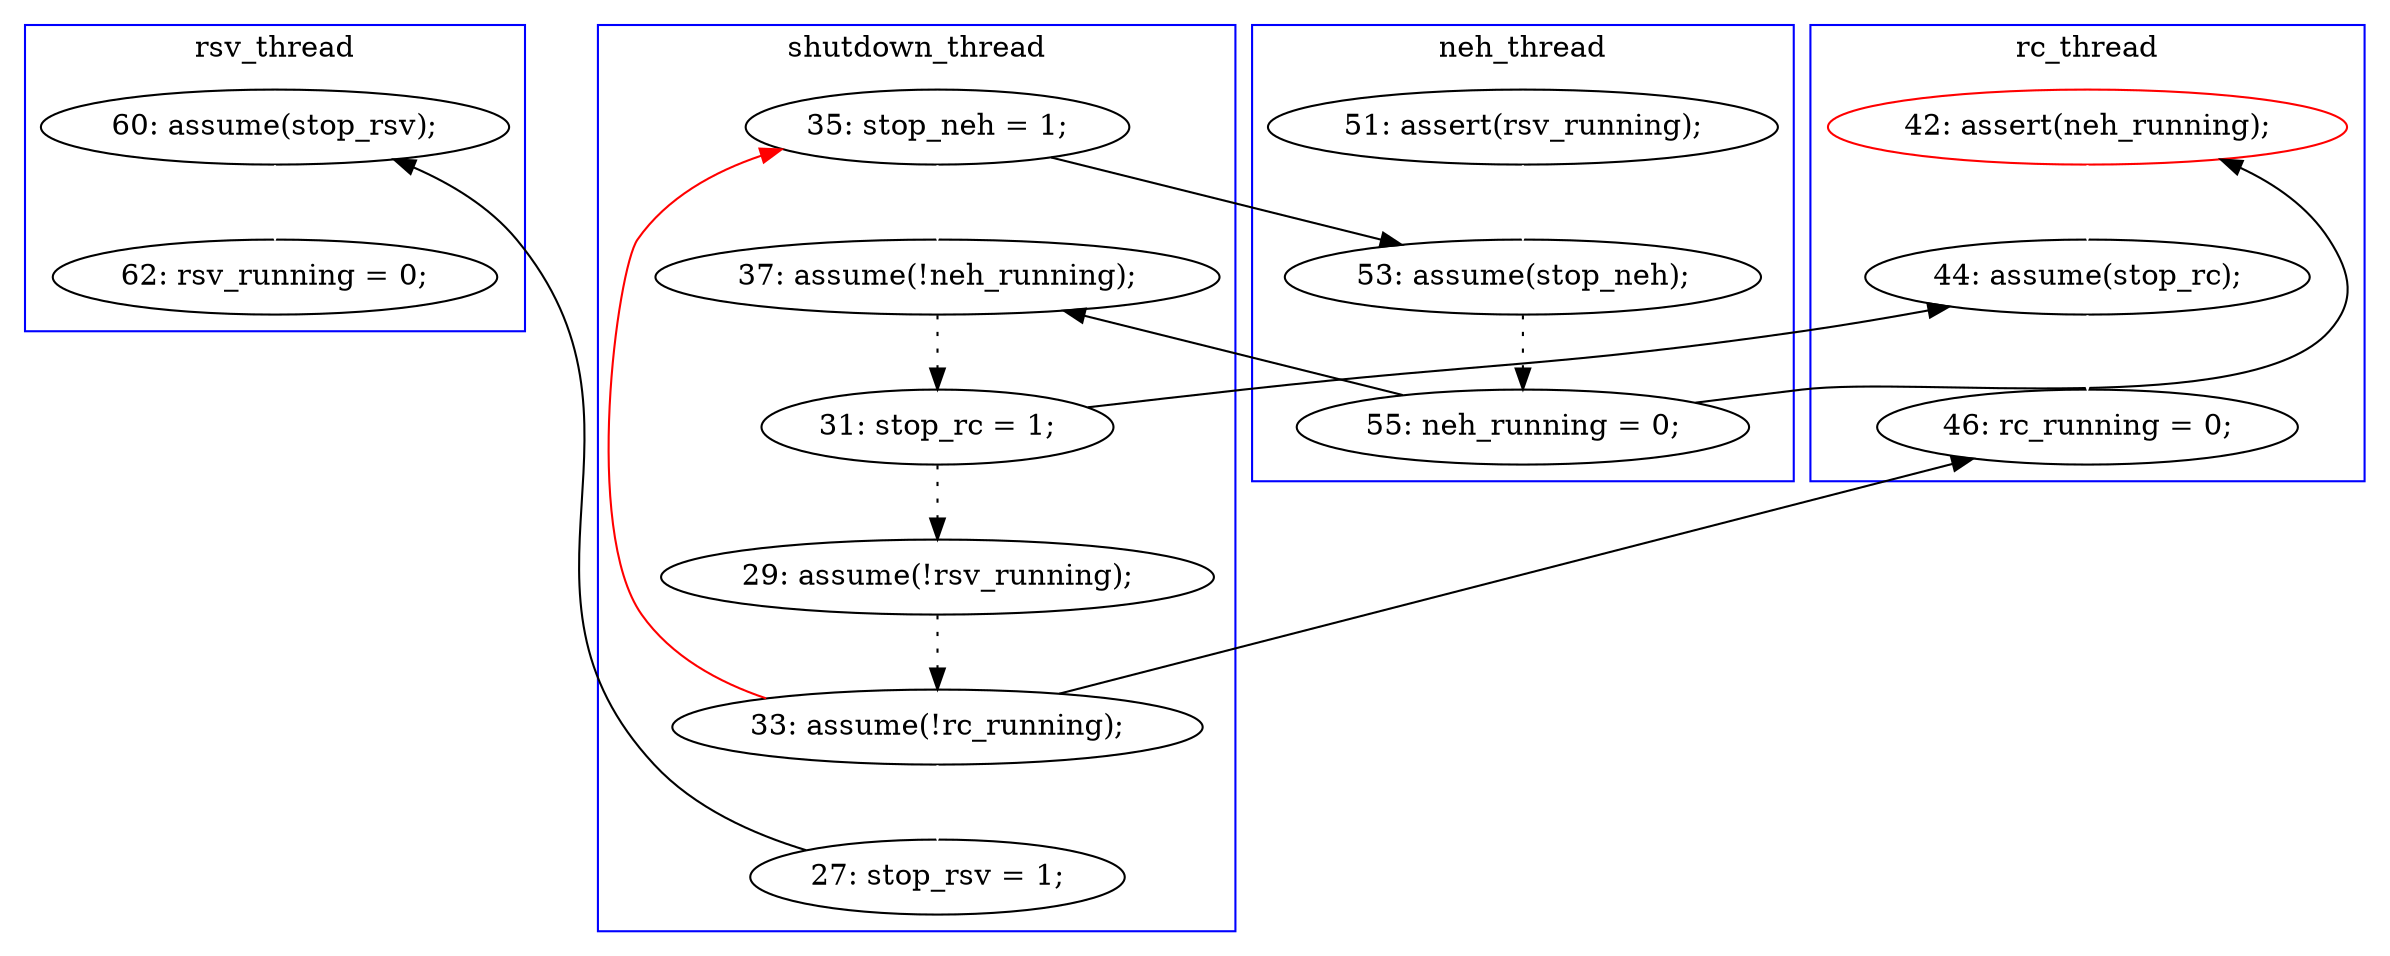digraph Counterexample {
	24 -> 12 [color = red, style = solid, constraint = false]
	21 -> 24 [color = black, style = dotted]
	16 -> 17 [color = black, style = dotted]
	26 -> 29 [color = white, style = solid]
	24 -> 29 [color = black, style = solid, constraint = false]
	18 -> 19 [color = black, style = dotted]
	14 -> 16 [color = white, style = solid]
	12 -> 16 [color = black, style = solid, constraint = false]
	25 -> 33 [color = black, style = solid, constraint = false]
	24 -> 25 [color = white, style = solid]
	17 -> 18 [color = black, style = solid, constraint = false]
	20 -> 26 [color = white, style = solid]
	17 -> 20 [color = black, style = solid, constraint = false]
	19 -> 21 [color = black, style = dotted]
	19 -> 26 [color = black, style = solid, constraint = false]
	12 -> 18 [color = white, style = solid]
	33 -> 36 [color = white, style = solid]
	subgraph cluster4 {
		label = rsv_thread
		color = blue
		33  [label = "60: assume(stop_rsv);"]
		36  [label = "62: rsv_running = 0;"]
	}
	subgraph cluster2 {
		label = rc_thread
		color = blue
		29  [label = "46: rc_running = 0;"]
		26  [label = "44: assume(stop_rc);"]
		20  [label = "42: assert(neh_running);", color = red]
	}
	subgraph cluster1 {
		label = shutdown_thread
		color = blue
		21  [label = "29: assume(!rsv_running);"]
		24  [label = "33: assume(!rc_running);"]
		19  [label = "31: stop_rc = 1;"]
		12  [label = "35: stop_neh = 1;"]
		18  [label = "37: assume(!neh_running);"]
		25  [label = "27: stop_rsv = 1;"]
	}
	subgraph cluster3 {
		label = neh_thread
		color = blue
		17  [label = "55: neh_running = 0;"]
		16  [label = "53: assume(stop_neh);"]
		14  [label = "51: assert(rsv_running);"]
	}
}
